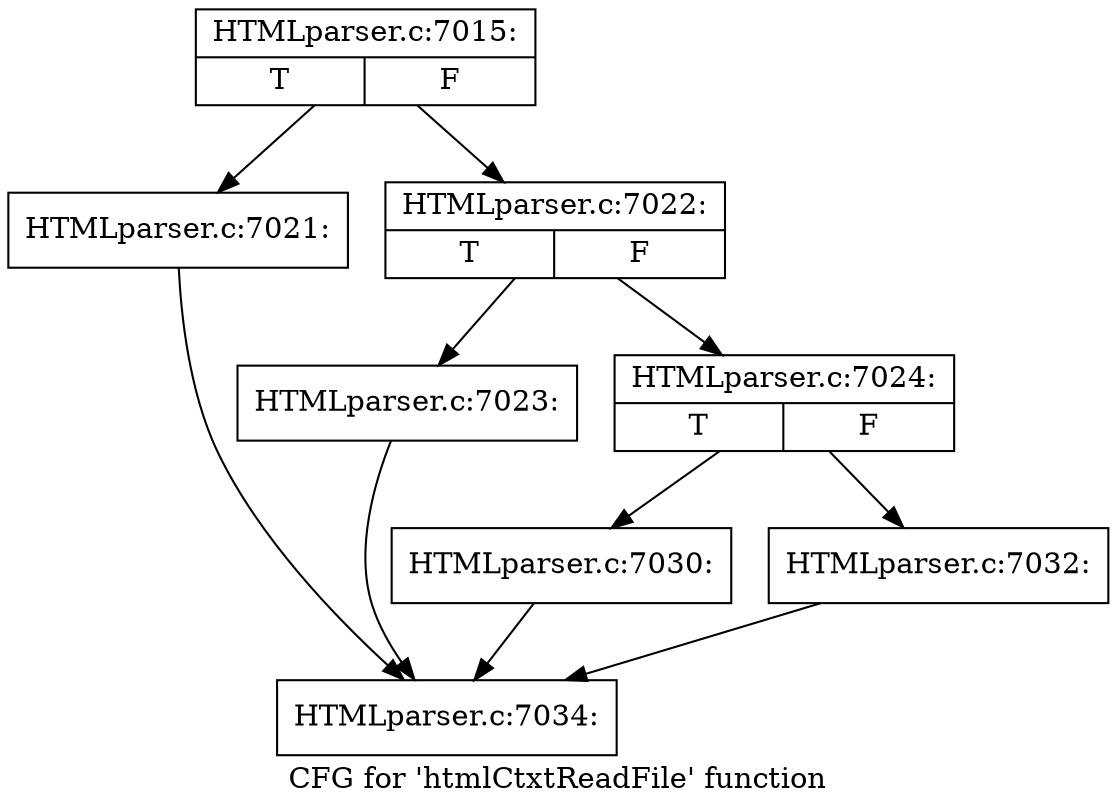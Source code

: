 digraph "CFG for 'htmlCtxtReadFile' function" {
	label="CFG for 'htmlCtxtReadFile' function";

	Node0x5630c5e291d0 [shape=record,label="{HTMLparser.c:7015:|{<s0>T|<s1>F}}"];
	Node0x5630c5e291d0 -> Node0x5630c5e2d480;
	Node0x5630c5e291d0 -> Node0x5630c5e2d4d0;
	Node0x5630c5e2d480 [shape=record,label="{HTMLparser.c:7021:}"];
	Node0x5630c5e2d480 -> Node0x5630c5e2b0f0;
	Node0x5630c5e2d4d0 [shape=record,label="{HTMLparser.c:7022:|{<s0>T|<s1>F}}"];
	Node0x5630c5e2d4d0 -> Node0x5630c5e2d930;
	Node0x5630c5e2d4d0 -> Node0x5630c5e2d980;
	Node0x5630c5e2d930 [shape=record,label="{HTMLparser.c:7023:}"];
	Node0x5630c5e2d930 -> Node0x5630c5e2b0f0;
	Node0x5630c5e2d980 [shape=record,label="{HTMLparser.c:7024:|{<s0>T|<s1>F}}"];
	Node0x5630c5e2d980 -> Node0x5630c5e2e280;
	Node0x5630c5e2d980 -> Node0x5630c5e2e2d0;
	Node0x5630c5e2e280 [shape=record,label="{HTMLparser.c:7030:}"];
	Node0x5630c5e2e280 -> Node0x5630c5e2b0f0;
	Node0x5630c5e2e2d0 [shape=record,label="{HTMLparser.c:7032:}"];
	Node0x5630c5e2e2d0 -> Node0x5630c5e2b0f0;
	Node0x5630c5e2b0f0 [shape=record,label="{HTMLparser.c:7034:}"];
}
